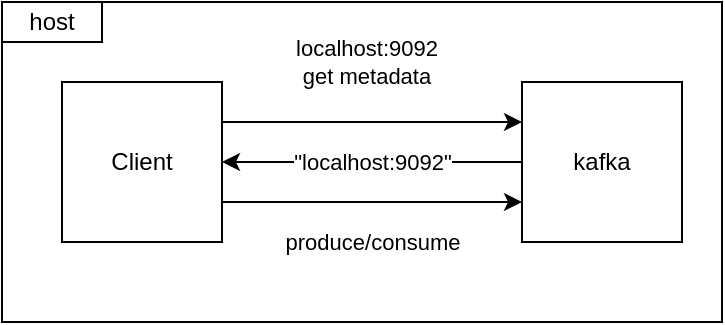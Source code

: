 <mxfile>
    <diagram id="-gMyuVM1oS9Zbl6yPsOH" name="Page-1">
        <mxGraphModel dx="512" dy="774" grid="1" gridSize="10" guides="1" tooltips="1" connect="1" arrows="1" fold="1" page="1" pageScale="1" pageWidth="850" pageHeight="1100" math="0" shadow="0">
            <root>
                <mxCell id="0"/>
                <mxCell id="1" parent="0"/>
                <mxCell id="29" value="" style="rounded=0;whiteSpace=wrap;html=1;" vertex="1" parent="1">
                    <mxGeometry x="180" y="30" width="360" height="160" as="geometry"/>
                </mxCell>
                <mxCell id="25" style="edgeStyle=none;html=1;exitX=1;exitY=0.25;exitDx=0;exitDy=0;entryX=0;entryY=0.25;entryDx=0;entryDy=0;" edge="1" parent="1" source="23" target="24">
                    <mxGeometry relative="1" as="geometry"/>
                </mxCell>
                <mxCell id="28" value="localhost:9092&lt;br&gt;get metadata" style="edgeLabel;html=1;align=center;verticalAlign=middle;resizable=0;points=[];" vertex="1" connectable="0" parent="25">
                    <mxGeometry x="-0.233" relative="1" as="geometry">
                        <mxPoint x="14" y="-30" as="offset"/>
                    </mxGeometry>
                </mxCell>
                <mxCell id="27" value="produce/consume" style="edgeStyle=none;html=1;exitX=1;exitY=0.75;exitDx=0;exitDy=0;entryX=0;entryY=0.75;entryDx=0;entryDy=0;" edge="1" parent="1" source="23" target="24">
                    <mxGeometry y="-20" relative="1" as="geometry">
                        <mxPoint as="offset"/>
                    </mxGeometry>
                </mxCell>
                <mxCell id="23" value="Client" style="rounded=0;whiteSpace=wrap;html=1;" vertex="1" parent="1">
                    <mxGeometry x="210" y="70" width="80" height="80" as="geometry"/>
                </mxCell>
                <mxCell id="26" value="&quot;localhost:9092&quot;" style="edgeStyle=none;html=1;exitX=0;exitY=0.5;exitDx=0;exitDy=0;entryX=1;entryY=0.5;entryDx=0;entryDy=0;" edge="1" parent="1" source="24" target="23">
                    <mxGeometry relative="1" as="geometry"/>
                </mxCell>
                <mxCell id="24" value="kafka" style="rounded=0;whiteSpace=wrap;html=1;" vertex="1" parent="1">
                    <mxGeometry x="440" y="70" width="80" height="80" as="geometry"/>
                </mxCell>
                <mxCell id="31" value="host" style="rounded=0;whiteSpace=wrap;html=1;" vertex="1" parent="1">
                    <mxGeometry x="180" y="30" width="50" height="20" as="geometry"/>
                </mxCell>
            </root>
        </mxGraphModel>
    </diagram>
</mxfile>